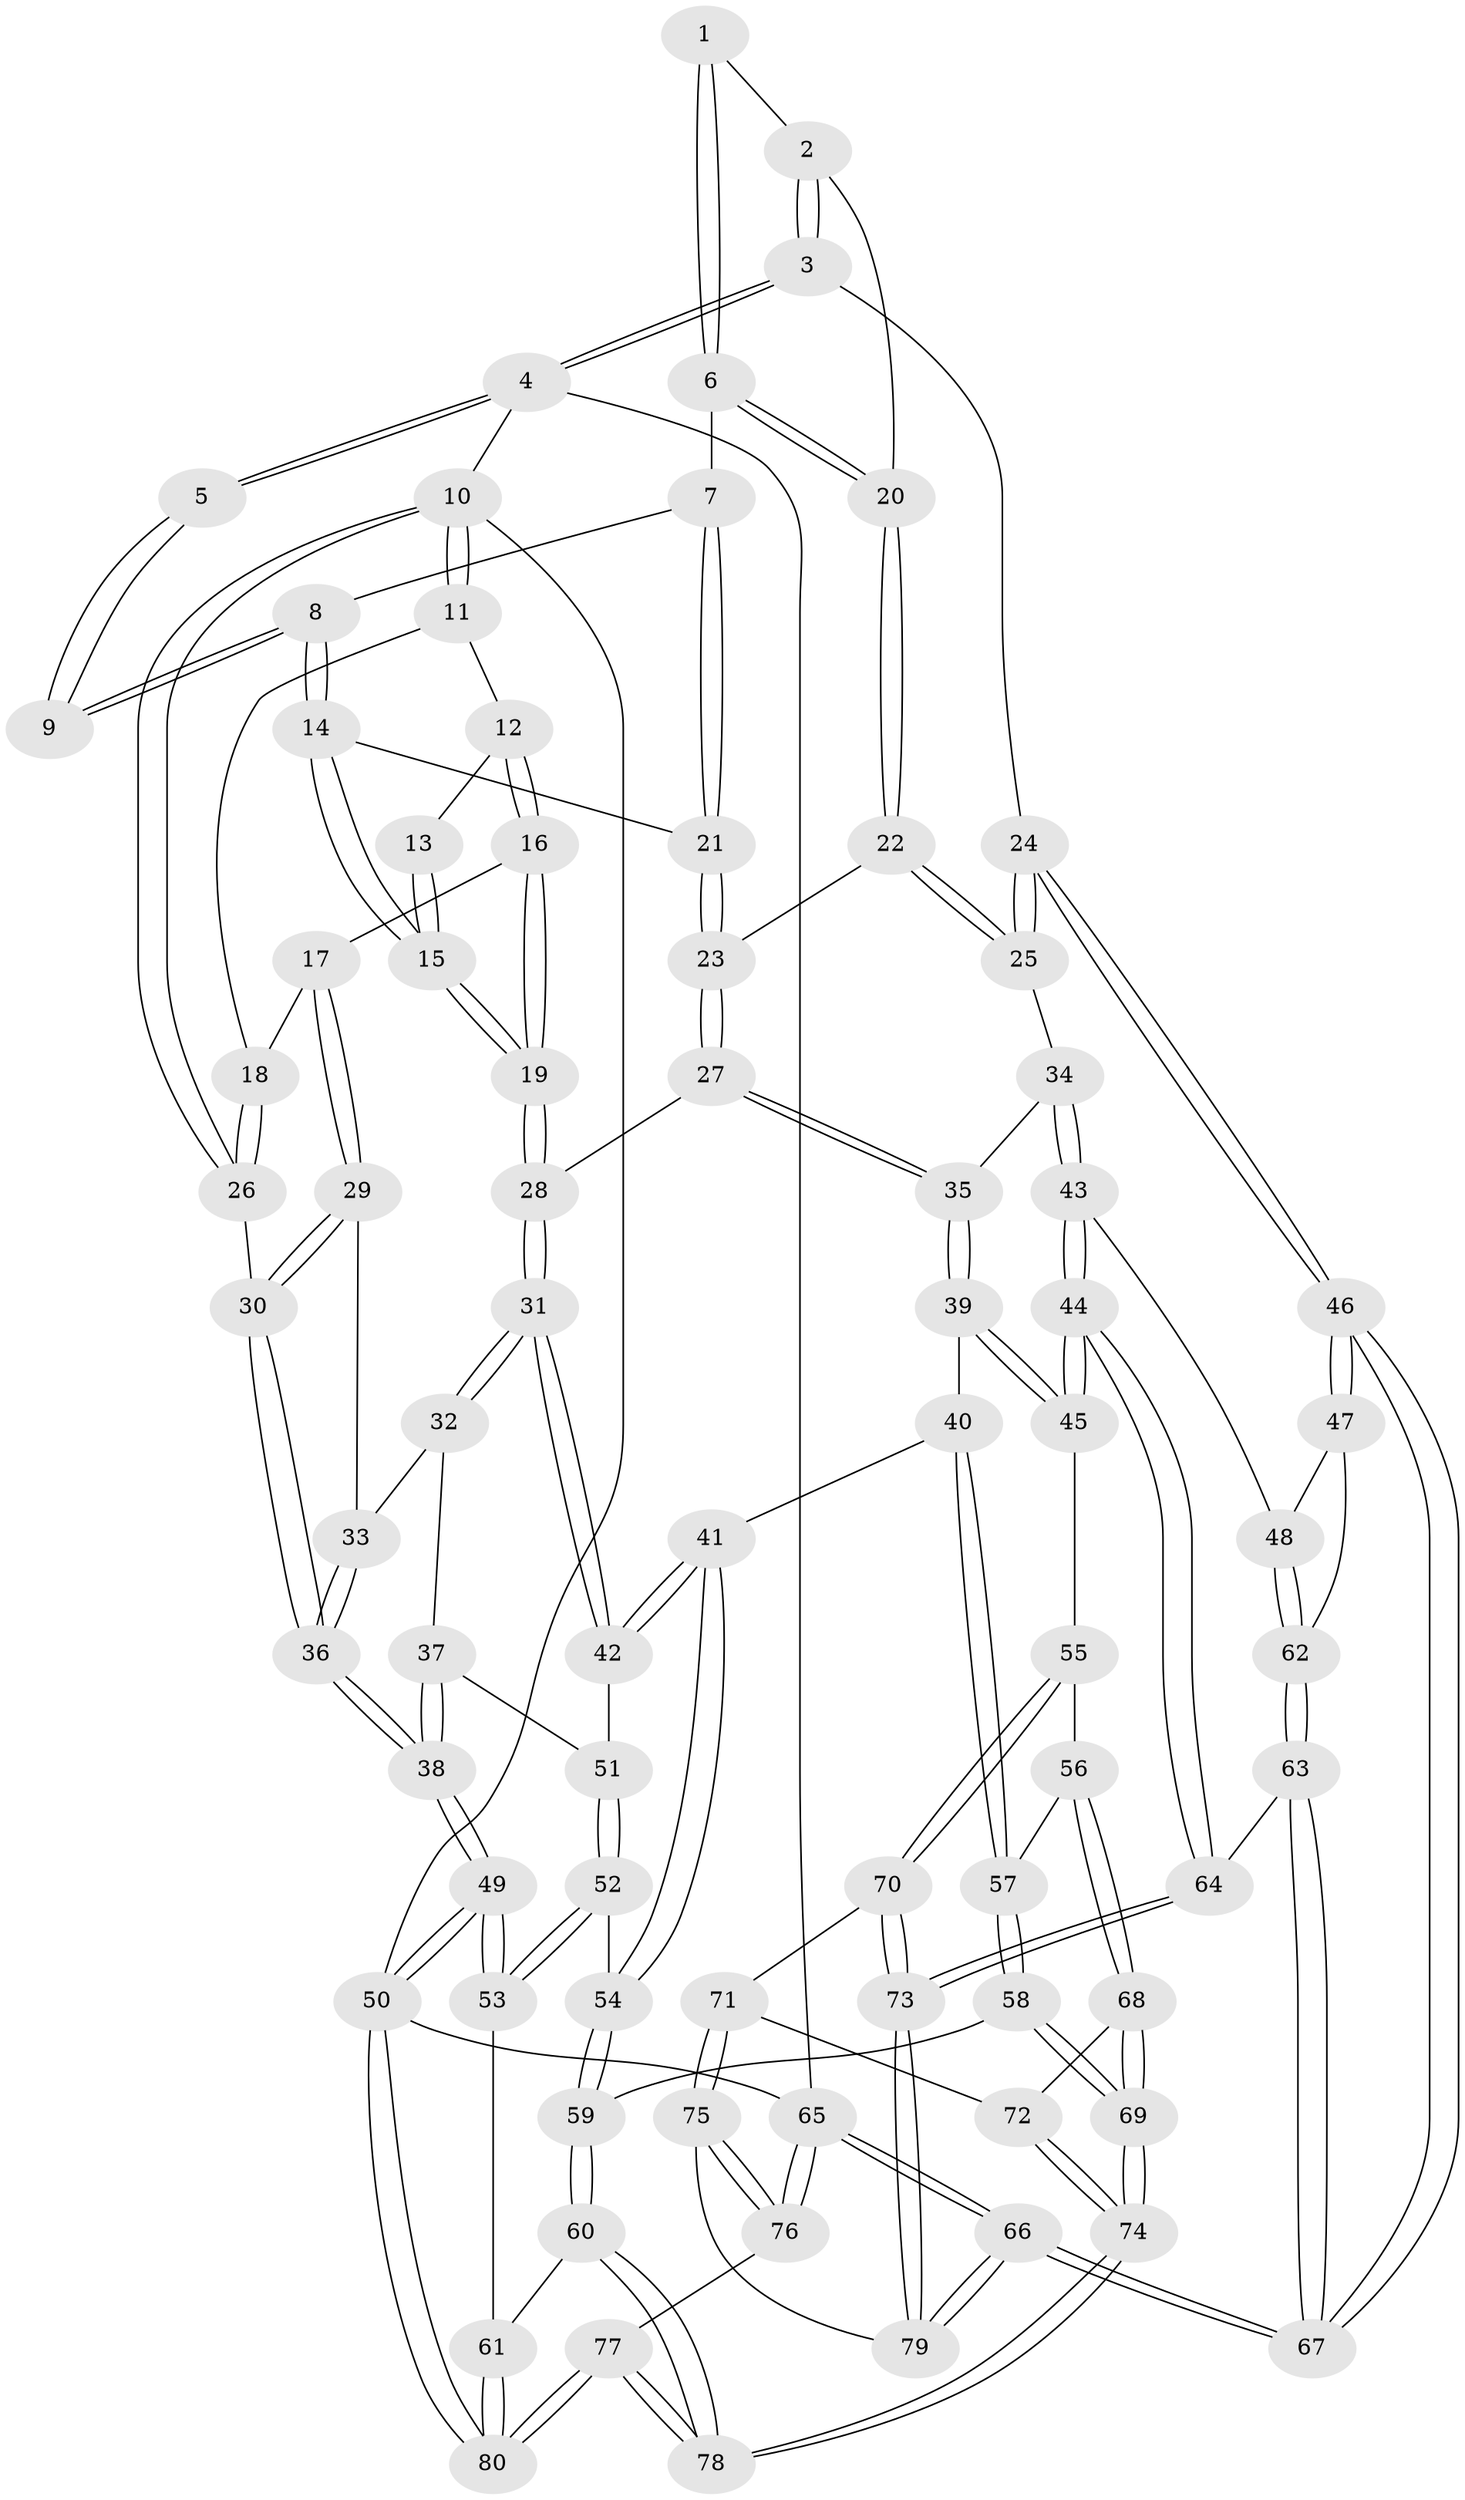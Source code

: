// Generated by graph-tools (version 1.1) at 2025/11/02/27/25 16:11:53]
// undirected, 80 vertices, 197 edges
graph export_dot {
graph [start="1"]
  node [color=gray90,style=filled];
  1 [pos="+0.7977564666464513+0"];
  2 [pos="+0.8686070337608955+0.1144080443964127"];
  3 [pos="+1+0.07834617563629327"];
  4 [pos="+1+0"];
  5 [pos="+0.7630036470268793+0"];
  6 [pos="+0.7649819483133767+0.14002673136555685"];
  7 [pos="+0.7566428087301258+0.13993835264685198"];
  8 [pos="+0.6664286926917669+0"];
  9 [pos="+0.6900147181378178+0"];
  10 [pos="+0+0"];
  11 [pos="+0.25312725191789776+0"];
  12 [pos="+0.3350511600600441+0"];
  13 [pos="+0.3985151774986857+0"];
  14 [pos="+0.5911361186946987+0.12287600099754126"];
  15 [pos="+0.517688037189613+0.15184135227361456"];
  16 [pos="+0.3166404619661892+0.07769949537818976"];
  17 [pos="+0.13502429623648549+0.1429334422364527"];
  18 [pos="+0.13141561780529823+0.13721604044074426"];
  19 [pos="+0.42942288797610295+0.2502245193899602"];
  20 [pos="+0.8244614084778227+0.15328795698919595"];
  21 [pos="+0.6848252815279715+0.17005057641284146"];
  22 [pos="+0.8481785483442654+0.28584898928407837"];
  23 [pos="+0.6913984414155318+0.2720631492187018"];
  24 [pos="+1+0.42229871556002035"];
  25 [pos="+0.8880413065279626+0.33468254199912634"];
  26 [pos="+0+0"];
  27 [pos="+0.6183023232654569+0.36656441542755336"];
  28 [pos="+0.4218560804886572+0.2945432041132672"];
  29 [pos="+0.1347745292083102+0.18347175804839747"];
  30 [pos="+0+0.27210329193690624"];
  31 [pos="+0.33897057635423455+0.37150994786845604"];
  32 [pos="+0.19795887626489736+0.31526932157032606"];
  33 [pos="+0.1677156372587831+0.27541468790635054"];
  34 [pos="+0.7205965495079121+0.42953144178429736"];
  35 [pos="+0.6357913787963653+0.393441224452581"];
  36 [pos="+0+0.320757452718496"];
  37 [pos="+0.024465021361854952+0.44576306991274134"];
  38 [pos="+0+0.4386971942325047"];
  39 [pos="+0.5808519348682865+0.5503844936749029"];
  40 [pos="+0.4493243202043751+0.5534933299159561"];
  41 [pos="+0.3497609322330283+0.48985711134131216"];
  42 [pos="+0.3388123503612982+0.37752926296057354"];
  43 [pos="+0.7799947287033612+0.5792690991386648"];
  44 [pos="+0.6940040264017413+0.6544083106162439"];
  45 [pos="+0.6694047900950291+0.6505317471601488"];
  46 [pos="+1+0.48460058503039555"];
  47 [pos="+1+0.5253615323098872"];
  48 [pos="+0.7926902148561137+0.5788732375364296"];
  49 [pos="+0+0.801294009682641"];
  50 [pos="+0+1"];
  51 [pos="+0.09325422375597187+0.5164413119050181"];
  52 [pos="+0.12331062765168231+0.5872737624616516"];
  53 [pos="+0.026977627347863024+0.7664233132217436"];
  54 [pos="+0.31026192026660515+0.5502953997400762"];
  55 [pos="+0.6154711373881766+0.6841530316164682"];
  56 [pos="+0.49656892839637484+0.6989330748546974"];
  57 [pos="+0.48104822448899837+0.6807888412615503"];
  58 [pos="+0.3030174040278162+0.7254123511932059"];
  59 [pos="+0.29560380560524957+0.7211867412779873"];
  60 [pos="+0.18539806108867393+0.7822035930609516"];
  61 [pos="+0.11412676909123959+0.7961482569365106"];
  62 [pos="+0.8677865405338224+0.7259705247716386"];
  63 [pos="+0.8521944722581378+0.8311863761054828"];
  64 [pos="+0.7802002072686406+0.873534259878315"];
  65 [pos="+1+1"];
  66 [pos="+1+1"];
  67 [pos="+1+0.7531856718909672"];
  68 [pos="+0.4851575378626383+0.7590018954511885"];
  69 [pos="+0.32451788806847914+0.7472025225269917"];
  70 [pos="+0.5897688142744357+0.7646158486345226"];
  71 [pos="+0.5591902491330617+0.8000967677064469"];
  72 [pos="+0.48738470092246927+0.7698225050024436"];
  73 [pos="+0.7618894086971658+0.9161609003637646"];
  74 [pos="+0.41934976455031164+0.9109230475303302"];
  75 [pos="+0.662222104621117+1"];
  76 [pos="+0.6578266853964438+1"];
  77 [pos="+0.45473457698887754+1"];
  78 [pos="+0.43113055497233554+1"];
  79 [pos="+0.7606965962877181+0.9196867267037576"];
  80 [pos="+0.26910223097066893+1"];
  1 -- 2;
  1 -- 6;
  1 -- 6;
  2 -- 3;
  2 -- 3;
  2 -- 20;
  3 -- 4;
  3 -- 4;
  3 -- 24;
  4 -- 5;
  4 -- 5;
  4 -- 10;
  4 -- 65;
  5 -- 9;
  5 -- 9;
  6 -- 7;
  6 -- 20;
  6 -- 20;
  7 -- 8;
  7 -- 21;
  7 -- 21;
  8 -- 9;
  8 -- 9;
  8 -- 14;
  8 -- 14;
  10 -- 11;
  10 -- 11;
  10 -- 26;
  10 -- 26;
  10 -- 50;
  11 -- 12;
  11 -- 18;
  12 -- 13;
  12 -- 16;
  12 -- 16;
  13 -- 15;
  13 -- 15;
  14 -- 15;
  14 -- 15;
  14 -- 21;
  15 -- 19;
  15 -- 19;
  16 -- 17;
  16 -- 19;
  16 -- 19;
  17 -- 18;
  17 -- 29;
  17 -- 29;
  18 -- 26;
  18 -- 26;
  19 -- 28;
  19 -- 28;
  20 -- 22;
  20 -- 22;
  21 -- 23;
  21 -- 23;
  22 -- 23;
  22 -- 25;
  22 -- 25;
  23 -- 27;
  23 -- 27;
  24 -- 25;
  24 -- 25;
  24 -- 46;
  24 -- 46;
  25 -- 34;
  26 -- 30;
  27 -- 28;
  27 -- 35;
  27 -- 35;
  28 -- 31;
  28 -- 31;
  29 -- 30;
  29 -- 30;
  29 -- 33;
  30 -- 36;
  30 -- 36;
  31 -- 32;
  31 -- 32;
  31 -- 42;
  31 -- 42;
  32 -- 33;
  32 -- 37;
  33 -- 36;
  33 -- 36;
  34 -- 35;
  34 -- 43;
  34 -- 43;
  35 -- 39;
  35 -- 39;
  36 -- 38;
  36 -- 38;
  37 -- 38;
  37 -- 38;
  37 -- 51;
  38 -- 49;
  38 -- 49;
  39 -- 40;
  39 -- 45;
  39 -- 45;
  40 -- 41;
  40 -- 57;
  40 -- 57;
  41 -- 42;
  41 -- 42;
  41 -- 54;
  41 -- 54;
  42 -- 51;
  43 -- 44;
  43 -- 44;
  43 -- 48;
  44 -- 45;
  44 -- 45;
  44 -- 64;
  44 -- 64;
  45 -- 55;
  46 -- 47;
  46 -- 47;
  46 -- 67;
  46 -- 67;
  47 -- 48;
  47 -- 62;
  48 -- 62;
  48 -- 62;
  49 -- 50;
  49 -- 50;
  49 -- 53;
  49 -- 53;
  50 -- 80;
  50 -- 80;
  50 -- 65;
  51 -- 52;
  51 -- 52;
  52 -- 53;
  52 -- 53;
  52 -- 54;
  53 -- 61;
  54 -- 59;
  54 -- 59;
  55 -- 56;
  55 -- 70;
  55 -- 70;
  56 -- 57;
  56 -- 68;
  56 -- 68;
  57 -- 58;
  57 -- 58;
  58 -- 59;
  58 -- 69;
  58 -- 69;
  59 -- 60;
  59 -- 60;
  60 -- 61;
  60 -- 78;
  60 -- 78;
  61 -- 80;
  61 -- 80;
  62 -- 63;
  62 -- 63;
  63 -- 64;
  63 -- 67;
  63 -- 67;
  64 -- 73;
  64 -- 73;
  65 -- 66;
  65 -- 66;
  65 -- 76;
  65 -- 76;
  66 -- 67;
  66 -- 67;
  66 -- 79;
  66 -- 79;
  68 -- 69;
  68 -- 69;
  68 -- 72;
  69 -- 74;
  69 -- 74;
  70 -- 71;
  70 -- 73;
  70 -- 73;
  71 -- 72;
  71 -- 75;
  71 -- 75;
  72 -- 74;
  72 -- 74;
  73 -- 79;
  73 -- 79;
  74 -- 78;
  74 -- 78;
  75 -- 76;
  75 -- 76;
  75 -- 79;
  76 -- 77;
  77 -- 78;
  77 -- 78;
  77 -- 80;
  77 -- 80;
}
